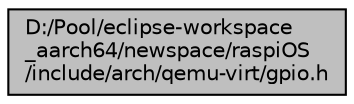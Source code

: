 digraph "D:/Pool/eclipse-workspace_aarch64/newspace/raspiOS/include/arch/qemu-virt/gpio.h"
{
  edge [fontname="Helvetica",fontsize="10",labelfontname="Helvetica",labelfontsize="10"];
  node [fontname="Helvetica",fontsize="10",shape=record];
  Node291 [label="D:/Pool/eclipse-workspace\l_aarch64/newspace/raspiOS\l/include/arch/qemu-virt/gpio.h",height=0.2,width=0.4,color="black", fillcolor="grey75", style="filled", fontcolor="black"];
}
